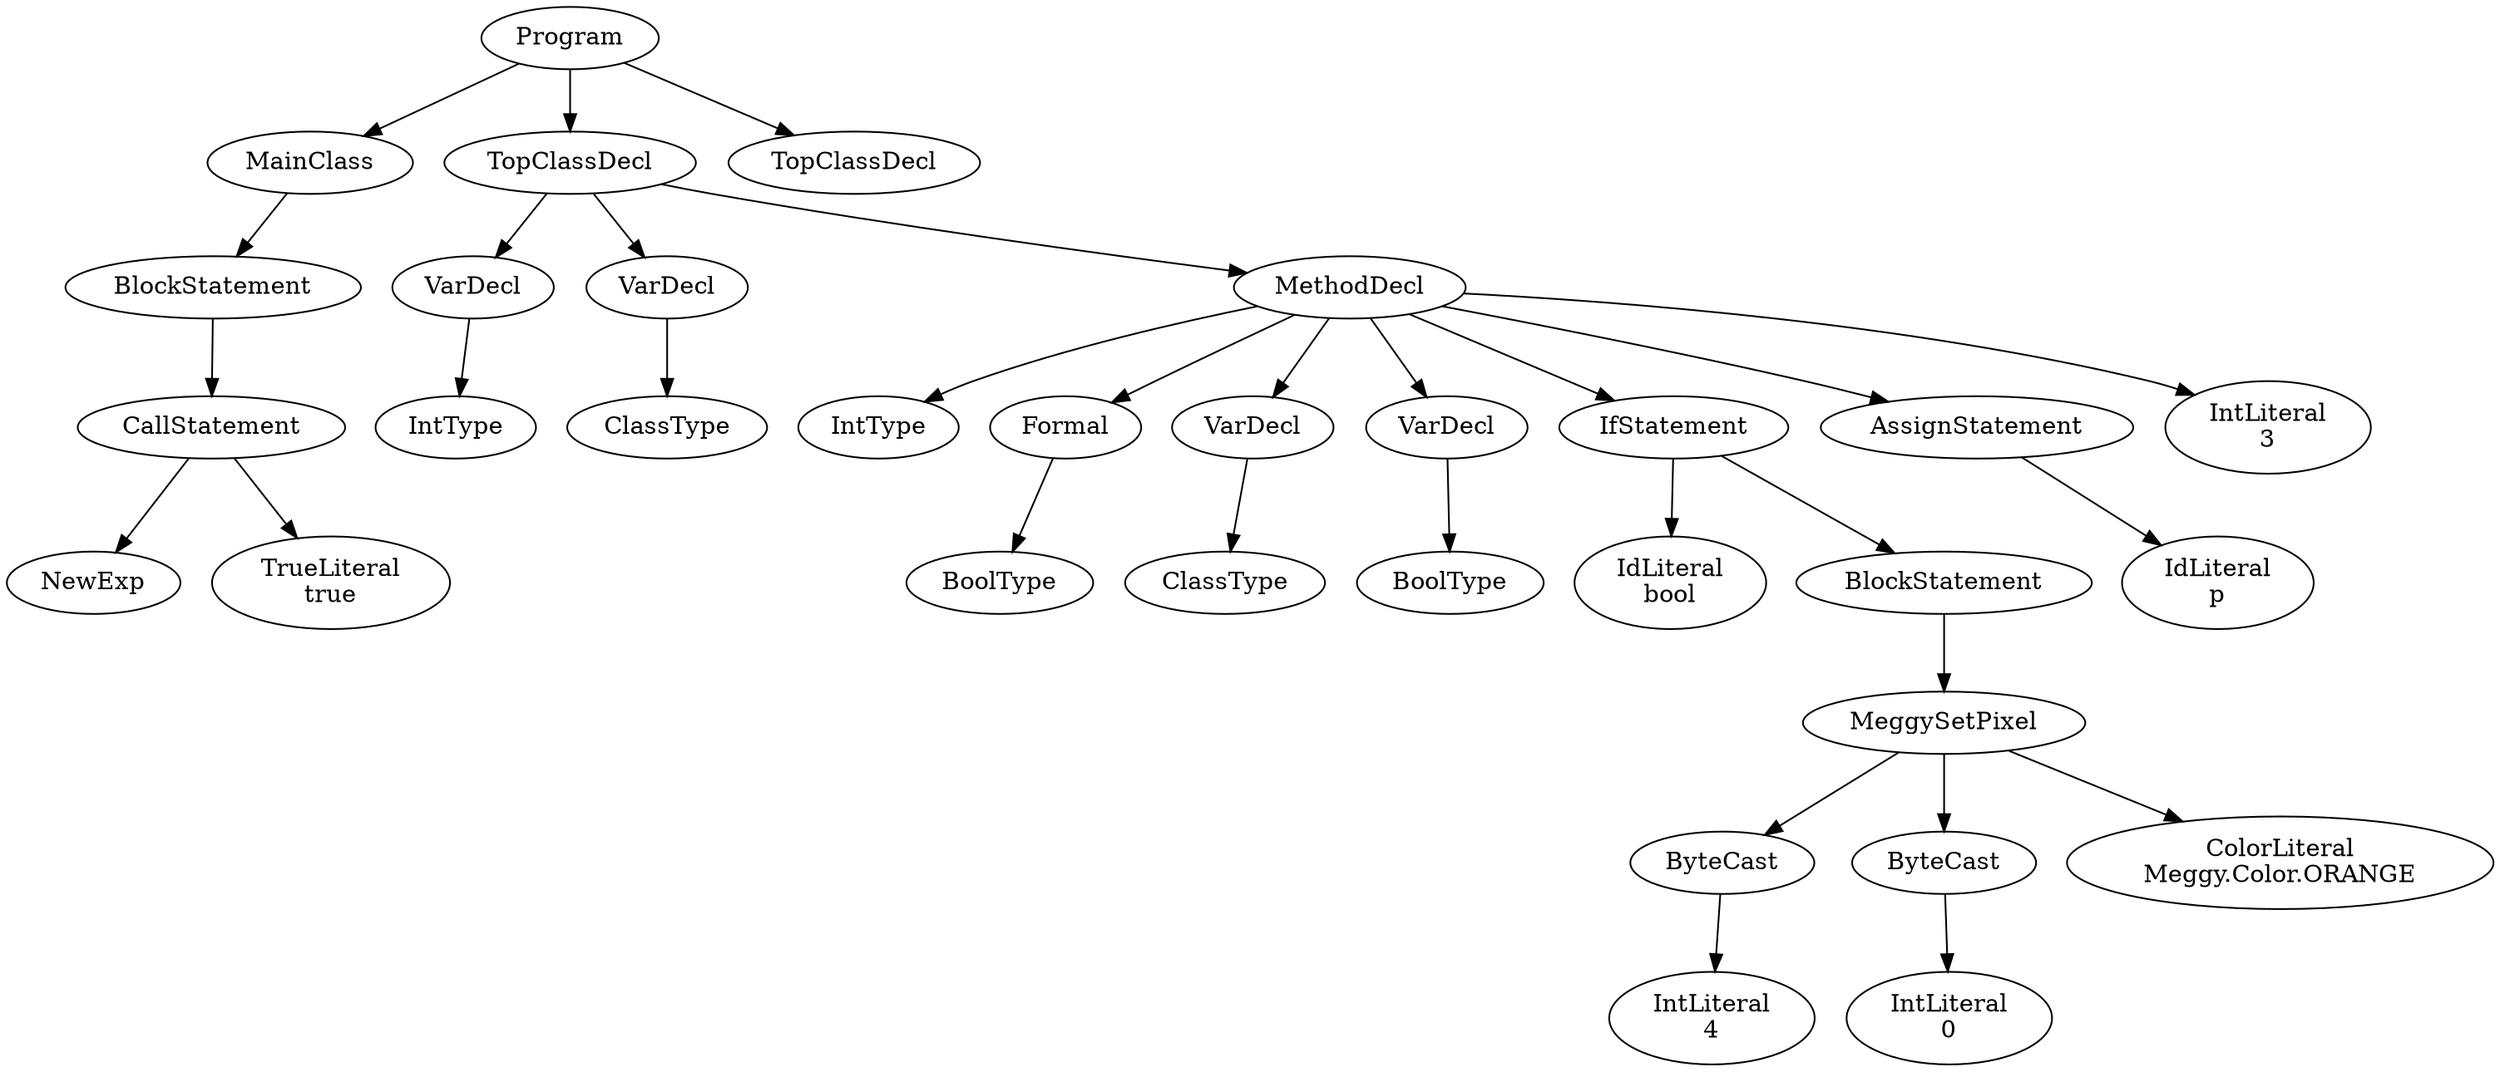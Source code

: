 digraph ASTGraph {
0 [ label="Program" ];
1 [ label="MainClass" ];
0 -> 1
2 [ label="BlockStatement" ];
1 -> 2
3 [ label="CallStatement" ];
2 -> 3
4 [ label="NewExp" ];
3 -> 4
5 [ label="TrueLiteral\ntrue" ];
3 -> 5
6 [ label="TopClassDecl" ];
0 -> 6
7 [ label="VarDecl" ];
6 -> 7
8 [ label="IntType" ];
7 -> 8
9 [ label="VarDecl" ];
6 -> 9
10 [ label="ClassType" ];
9 -> 10
11 [ label="MethodDecl" ];
6 -> 11
12 [ label="IntType" ];
11 -> 12
13 [ label="Formal" ];
11 -> 13
14 [ label="BoolType" ];
13 -> 14
15 [ label="VarDecl" ];
11 -> 15
16 [ label="ClassType" ];
15 -> 16
17 [ label="VarDecl" ];
11 -> 17
18 [ label="BoolType" ];
17 -> 18
19 [ label="IfStatement" ];
11 -> 19
20 [ label="IdLiteral\nbool" ];
19 -> 20
21 [ label="BlockStatement" ];
19 -> 21
22 [ label="MeggySetPixel" ];
21 -> 22
23 [ label="ByteCast" ];
22 -> 23
24 [ label="IntLiteral\n4" ];
23 -> 24
25 [ label="ByteCast" ];
22 -> 25
26 [ label="IntLiteral\n0" ];
25 -> 26
27 [ label="ColorLiteral\nMeggy.Color.ORANGE" ];
22 -> 27
28 [ label="AssignStatement" ];
11 -> 28
29 [ label="IdLiteral\np" ];
28 -> 29
30 [ label="IntLiteral\n3" ];
11 -> 30
31 [ label="TopClassDecl" ];
0 -> 31
}
